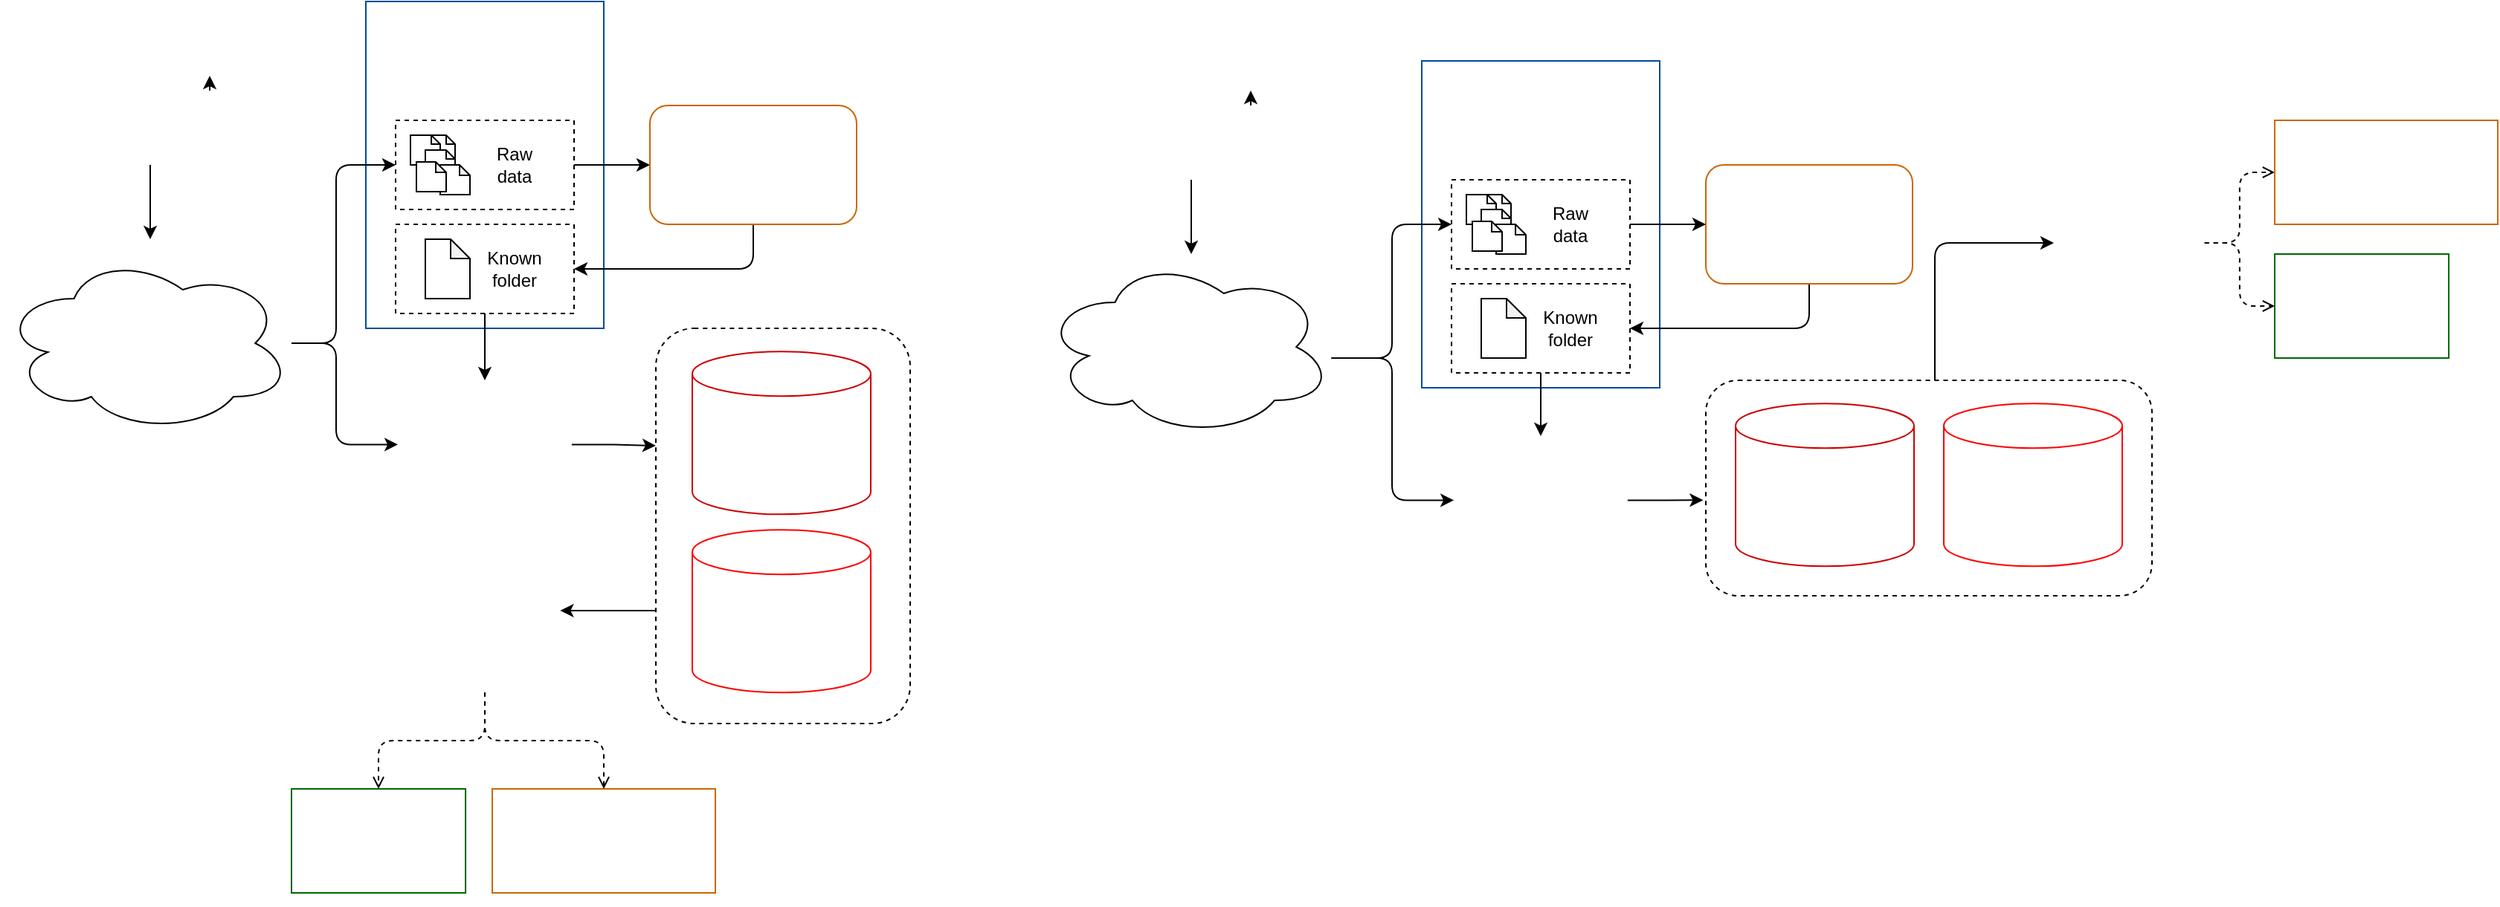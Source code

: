 <mxfile version="14.8.3" type="device"><diagram id="zPR2IvL-9yl-A87RdRUC" name="Page-1"><mxGraphModel dx="2272" dy="801" grid="1" gridSize="10" guides="1" tooltips="1" connect="1" arrows="1" fold="1" page="1" pageScale="1" pageWidth="850" pageHeight="1100" math="0" shadow="0"><root><mxCell id="0"/><mxCell id="1" parent="0"/><mxCell id="_0jevbEaSRHHbcdYnSKS-31" value="" style="group" parent="1" vertex="1" connectable="0"><mxGeometry x="-90" y="292.5" width="195" height="120" as="geometry"/></mxCell><mxCell id="J2bBp4Mh6nhgFKbhzKyv-11" value="" style="ellipse;shape=cloud;whiteSpace=wrap;html=1;" parent="_0jevbEaSRHHbcdYnSKS-31" vertex="1"><mxGeometry width="195" height="120" as="geometry"/></mxCell><mxCell id="mef56v7t40sgDCGgtsbi-10" value="" style="shape=image;verticalLabelPosition=bottom;labelBackgroundColor=#ffffff;verticalAlign=top;aspect=fixed;imageAspect=0;image=https://hogetech.info/wp-content/uploads/2020/11/apache-kafka.jpg;" parent="_0jevbEaSRHHbcdYnSKS-31" vertex="1"><mxGeometry x="60" y="30" width="96.59" height="60" as="geometry"/></mxCell><mxCell id="VsxWWEJX16s713IwTesr-1" value="" style="group" vertex="1" connectable="0" parent="1"><mxGeometry x="-790" y="120" width="611" height="600" as="geometry"/></mxCell><mxCell id="RFc5FDlOko7umqWgh6r2-49" value="" style="group" parent="VsxWWEJX16s713IwTesr-1" vertex="1" connectable="0"><mxGeometry x="245" width="160" height="220" as="geometry"/></mxCell><mxCell id="RFc5FDlOko7umqWgh6r2-50" value="" style="rounded=0;whiteSpace=wrap;html=1;spacingLeft=130;strokeColor=#004C99;" parent="RFc5FDlOko7umqWgh6r2-49" vertex="1"><mxGeometry width="160" height="220" as="geometry"/></mxCell><mxCell id="RFc5FDlOko7umqWgh6r2-51" value="" style="group" parent="RFc5FDlOko7umqWgh6r2-49" vertex="1" connectable="0"><mxGeometry x="20" y="150" width="120" height="60" as="geometry"/></mxCell><mxCell id="RFc5FDlOko7umqWgh6r2-52" value="" style="shape=note;whiteSpace=wrap;html=1;backgroundOutline=1;darkOpacity=0.05;size=13;" parent="RFc5FDlOko7umqWgh6r2-51" vertex="1"><mxGeometry x="20" y="10" width="30" height="40" as="geometry"/></mxCell><mxCell id="RFc5FDlOko7umqWgh6r2-53" value="Known&lt;br&gt;folder" style="text;html=1;strokeColor=none;fillColor=none;align=center;verticalAlign=middle;whiteSpace=wrap;rounded=0;" parent="RFc5FDlOko7umqWgh6r2-51" vertex="1"><mxGeometry x="60" y="20" width="40" height="20" as="geometry"/></mxCell><mxCell id="RFc5FDlOko7umqWgh6r2-54" value="" style="rounded=0;whiteSpace=wrap;html=1;dashed=1;strokeColor=#000000;fillColor=none;" parent="RFc5FDlOko7umqWgh6r2-51" vertex="1"><mxGeometry width="120" height="60" as="geometry"/></mxCell><mxCell id="RFc5FDlOko7umqWgh6r2-55" value="" style="group" parent="RFc5FDlOko7umqWgh6r2-49" vertex="1" connectable="0"><mxGeometry x="20" y="80" width="120" height="60" as="geometry"/></mxCell><mxCell id="RFc5FDlOko7umqWgh6r2-56" value="" style="shape=note;whiteSpace=wrap;html=1;backgroundOutline=1;darkOpacity=0.05;size=6;" parent="RFc5FDlOko7umqWgh6r2-55" vertex="1"><mxGeometry x="20" y="10" width="20" height="20" as="geometry"/></mxCell><mxCell id="RFc5FDlOko7umqWgh6r2-57" value="" style="rounded=0;whiteSpace=wrap;html=1;dashed=1;strokeColor=#000000;fillColor=none;" parent="RFc5FDlOko7umqWgh6r2-55" vertex="1"><mxGeometry width="120" height="60" as="geometry"/></mxCell><mxCell id="RFc5FDlOko7umqWgh6r2-58" value="" style="shape=note;whiteSpace=wrap;html=1;backgroundOutline=1;darkOpacity=0.05;size=6;" parent="RFc5FDlOko7umqWgh6r2-55" vertex="1"><mxGeometry x="10" y="10" width="20" height="20" as="geometry"/></mxCell><mxCell id="RFc5FDlOko7umqWgh6r2-59" value="Raw data" style="text;html=1;strokeColor=none;fillColor=none;align=center;verticalAlign=middle;whiteSpace=wrap;rounded=0;" parent="RFc5FDlOko7umqWgh6r2-55" vertex="1"><mxGeometry x="60" y="20" width="40" height="20" as="geometry"/></mxCell><mxCell id="RFc5FDlOko7umqWgh6r2-60" value="" style="shape=note;whiteSpace=wrap;html=1;backgroundOutline=1;darkOpacity=0.05;size=6;" parent="RFc5FDlOko7umqWgh6r2-55" vertex="1"><mxGeometry x="20" y="20" width="20" height="20" as="geometry"/></mxCell><mxCell id="RFc5FDlOko7umqWgh6r2-61" value="" style="shape=note;whiteSpace=wrap;html=1;backgroundOutline=1;darkOpacity=0.05;size=7;" parent="RFc5FDlOko7umqWgh6r2-55" vertex="1"><mxGeometry x="30" y="30" width="20" height="20" as="geometry"/></mxCell><mxCell id="RFc5FDlOko7umqWgh6r2-62" value="" style="shape=note;whiteSpace=wrap;html=1;backgroundOutline=1;darkOpacity=0.05;size=7;" parent="RFc5FDlOko7umqWgh6r2-55" vertex="1"><mxGeometry x="14" y="28" width="20" height="20" as="geometry"/></mxCell><mxCell id="RFc5FDlOko7umqWgh6r2-63" value="" style="shape=image;verticalLabelPosition=bottom;labelBackgroundColor=#ffffff;verticalAlign=top;aspect=fixed;imageAspect=0;image=https://intellipaat.com/mediaFiles/2015/07/hadoop-hdfs.png;" parent="RFc5FDlOko7umqWgh6r2-49" vertex="1"><mxGeometry x="16.42" y="10" width="127.16" height="60" as="geometry"/></mxCell><mxCell id="RFc5FDlOko7umqWgh6r2-66" style="edgeStyle=orthogonalEdgeStyle;rounded=1;orthogonalLoop=1;jettySize=auto;html=1;entryX=0.5;entryY=0;entryDx=0;entryDy=0;startArrow=none;startFill=0;endArrow=classic;endFill=1;" parent="VsxWWEJX16s713IwTesr-1" source="RFc5FDlOko7umqWgh6r2-54" target="RFc5FDlOko7umqWgh6r2-77" edge="1"><mxGeometry x="75" y="50" as="geometry"><Array as="points"/><mxPoint x="315" y="282.5" as="targetPoint"/></mxGeometry></mxCell><mxCell id="RFc5FDlOko7umqWgh6r2-67" style="edgeStyle=orthogonalEdgeStyle;orthogonalLoop=1;jettySize=auto;html=1;rounded=1;" parent="VsxWWEJX16s713IwTesr-1" source="RFc5FDlOko7umqWgh6r2-64" target="RFc5FDlOko7umqWgh6r2-57" edge="1"><mxGeometry x="75" y="50" as="geometry"><Array as="points"><mxPoint x="225" y="230"/><mxPoint x="225" y="110"/></Array></mxGeometry></mxCell><mxCell id="RFc5FDlOko7umqWgh6r2-68" value="" style="shape=image;verticalLabelPosition=bottom;labelBackgroundColor=#ffffff;verticalAlign=top;aspect=fixed;imageAspect=0;image=https://icon-library.com/images/icon-for-dashboard/icon-for-dashboard-1.jpg;" parent="VsxWWEJX16s713IwTesr-1" vertex="1"><mxGeometry x="274.31" y="380" width="101.38" height="85" as="geometry"/></mxCell><mxCell id="RFc5FDlOko7umqWgh6r2-70" value="" style="shape=image;verticalLabelPosition=bottom;labelBackgroundColor=#ffffff;verticalAlign=top;imageAspect=0;image=http://www.neteye-blog.com/wp-content/uploads/2017/12/Grafana.png;imageBorder=#CC6600;" parent="VsxWWEJX16s713IwTesr-1" vertex="1"><mxGeometry x="330" y="530" width="150" height="70" as="geometry"/></mxCell><mxCell id="RFc5FDlOko7umqWgh6r2-71" value="" style="shape=image;verticalLabelPosition=bottom;labelBackgroundColor=#ffffff;verticalAlign=top;aspect=fixed;imageAspect=0;image=https://cloudo3.com/resource/images/1_q9myzo5Au8OfsaSrCodNmw.png;imageBorder=#006600;" parent="VsxWWEJX16s713IwTesr-1" vertex="1"><mxGeometry x="195" y="530" width="117.04" height="70" as="geometry"/></mxCell><mxCell id="RFc5FDlOko7umqWgh6r2-72" style="rounded=1;orthogonalLoop=1;jettySize=auto;html=1;dashed=1;endArrow=open;endFill=0;entryX=0.5;entryY=0;entryDx=0;entryDy=0;exitX=0.5;exitY=1;exitDx=0;exitDy=0;edgeStyle=orthogonalEdgeStyle;" parent="VsxWWEJX16s713IwTesr-1" source="RFc5FDlOko7umqWgh6r2-68" target="RFc5FDlOko7umqWgh6r2-71" edge="1"><mxGeometry as="geometry"/></mxCell><mxCell id="RFc5FDlOko7umqWgh6r2-77" value="" style="shape=image;verticalLabelPosition=bottom;labelBackgroundColor=#ffffff;verticalAlign=top;aspect=fixed;imageAspect=0;image=https://lucianomolinarien.files.wordpress.com/2017/07/spark-streaming.png;" parent="VsxWWEJX16s713IwTesr-1" vertex="1"><mxGeometry x="266.57" y="255" width="116.86" height="86.43" as="geometry"/></mxCell><mxCell id="RFc5FDlOko7umqWgh6r2-79" style="edgeStyle=orthogonalEdgeStyle;rounded=1;orthogonalLoop=1;jettySize=auto;html=1;entryX=1;entryY=0.5;entryDx=0;entryDy=0;startArrow=none;startFill=0;endArrow=classic;endFill=1;exitX=0.5;exitY=1;exitDx=0;exitDy=0;" parent="VsxWWEJX16s713IwTesr-1" source="RFc5FDlOko7umqWgh6r2-81" target="RFc5FDlOko7umqWgh6r2-54" edge="1"><mxGeometry x="75" y="50" as="geometry"><Array as="points"><mxPoint x="506" y="180"/></Array><mxPoint x="491.6" y="140" as="sourcePoint"/></mxGeometry></mxCell><mxCell id="RFc5FDlOko7umqWgh6r2-80" value="" style="group" parent="VsxWWEJX16s713IwTesr-1" vertex="1" connectable="0"><mxGeometry x="436" y="70" width="139" height="80" as="geometry"/></mxCell><mxCell id="RFc5FDlOko7umqWgh6r2-81" value="" style="rounded=1;whiteSpace=wrap;html=1;strokeColor=#CC6600;" parent="RFc5FDlOko7umqWgh6r2-80" vertex="1"><mxGeometry width="139" height="80" as="geometry"/></mxCell><mxCell id="KFlIz_RNdg3xAvyYU0_D-4" value="" style="shape=image;verticalLabelPosition=bottom;labelBackgroundColor=#ffffff;verticalAlign=top;aspect=fixed;imageAspect=0;image=https://miro.medium.com/max/618/1*ON8-2LwG33UulzvHFblmEw.png;" parent="RFc5FDlOko7umqWgh6r2-80" vertex="1"><mxGeometry x="10.53" y="18" width="117.94" height="44" as="geometry"/></mxCell><mxCell id="RFc5FDlOko7umqWgh6r2-83" style="edgeStyle=orthogonalEdgeStyle;rounded=1;orthogonalLoop=1;jettySize=auto;html=1;startArrow=none;startFill=0;endArrow=classic;endFill=1;entryX=0;entryY=0.5;entryDx=0;entryDy=0;" parent="VsxWWEJX16s713IwTesr-1" source="RFc5FDlOko7umqWgh6r2-57" target="RFc5FDlOko7umqWgh6r2-81" edge="1"><mxGeometry x="75" y="50" as="geometry"><mxPoint x="430" y="110" as="targetPoint"/></mxGeometry></mxCell><mxCell id="RFc5FDlOko7umqWgh6r2-84" style="edgeStyle=orthogonalEdgeStyle;rounded=0;orthogonalLoop=1;jettySize=auto;html=1;exitX=0.5;exitY=1;exitDx=0;exitDy=0;" parent="VsxWWEJX16s713IwTesr-1" source="RFc5FDlOko7umqWgh6r2-70" target="RFc5FDlOko7umqWgh6r2-70" edge="1"><mxGeometry x="-427.83" y="610" as="geometry"/></mxCell><mxCell id="RFc5FDlOko7umqWgh6r2-85" style="rounded=1;orthogonalLoop=1;jettySize=auto;html=1;dashed=1;endArrow=open;endFill=0;entryX=0.5;entryY=0;entryDx=0;entryDy=0;edgeStyle=orthogonalEdgeStyle;exitX=0.5;exitY=1;exitDx=0;exitDy=0;" parent="VsxWWEJX16s713IwTesr-1" source="RFc5FDlOko7umqWgh6r2-68" target="RFc5FDlOko7umqWgh6r2-70" edge="1"><mxGeometry as="geometry"><mxPoint x="420" y="470" as="sourcePoint"/><mxPoint x="253.52" y="530" as="targetPoint"/></mxGeometry></mxCell><mxCell id="RFc5FDlOko7umqWgh6r2-99" value="" style="group" parent="VsxWWEJX16s713IwTesr-1" vertex="1" connectable="0"><mxGeometry x="40" y="20" width="120" height="90" as="geometry"/></mxCell><mxCell id="RFc5FDlOko7umqWgh6r2-89" value="" style="shape=image;verticalLabelPosition=bottom;labelBackgroundColor=#ffffff;verticalAlign=top;aspect=fixed;imageAspect=0;image=https://image.flaticon.com/icons/png/512/1758/1758399.png;imageBackground=#ffffff;" parent="RFc5FDlOko7umqWgh6r2-99" vertex="1"><mxGeometry width="40" height="40" as="geometry"/></mxCell><mxCell id="RFc5FDlOko7umqWgh6r2-93" value="" style="shape=image;verticalLabelPosition=bottom;labelBackgroundColor=#ffffff;verticalAlign=top;aspect=fixed;imageAspect=0;image=https://image.flaticon.com/icons/png/512/1758/1758399.png;imageBackground=#ffffff;" parent="RFc5FDlOko7umqWgh6r2-99" vertex="1"><mxGeometry x="40" width="40" height="40" as="geometry"/></mxCell><mxCell id="RFc5FDlOko7umqWgh6r2-95" value="" style="shape=image;verticalLabelPosition=bottom;labelBackgroundColor=#ffffff;verticalAlign=top;aspect=fixed;imageAspect=0;image=https://image.flaticon.com/icons/png/512/1758/1758399.png;imageBackground=#ffffff;" parent="RFc5FDlOko7umqWgh6r2-99" vertex="1"><mxGeometry x="80" width="40" height="40" as="geometry"/></mxCell><mxCell id="RFc5FDlOko7umqWgh6r2-96" value="" style="shape=image;verticalLabelPosition=bottom;labelBackgroundColor=#ffffff;verticalAlign=top;aspect=fixed;imageAspect=0;image=https://image.flaticon.com/icons/png/512/1758/1758399.png;imageBackground=#ffffff;" parent="RFc5FDlOko7umqWgh6r2-99" vertex="1"><mxGeometry y="50" width="40" height="40" as="geometry"/></mxCell><mxCell id="RFc5FDlOko7umqWgh6r2-97" value="" style="shape=image;verticalLabelPosition=bottom;labelBackgroundColor=#ffffff;verticalAlign=top;aspect=fixed;imageAspect=0;image=https://image.flaticon.com/icons/png/512/1758/1758399.png;imageBackground=#ffffff;" parent="RFc5FDlOko7umqWgh6r2-99" vertex="1"><mxGeometry x="40" y="50" width="40" height="40" as="geometry"/></mxCell><mxCell id="RFc5FDlOko7umqWgh6r2-98" value="" style="shape=image;verticalLabelPosition=bottom;labelBackgroundColor=#ffffff;verticalAlign=top;aspect=fixed;imageAspect=0;image=https://image.flaticon.com/icons/png/512/1758/1758399.png;imageBackground=#ffffff;" parent="RFc5FDlOko7umqWgh6r2-99" vertex="1"><mxGeometry x="80" y="50" width="40" height="40" as="geometry"/></mxCell><mxCell id="RFc5FDlOko7umqWgh6r2-101" style="edgeStyle=orthogonalEdgeStyle;rounded=0;orthogonalLoop=1;jettySize=auto;html=1;exitX=0.5;exitY=1;exitDx=0;exitDy=0;entryX=0.5;entryY=0.75;entryDx=0;entryDy=0;entryPerimeter=0;dashed=1;fontSize=15;" parent="RFc5FDlOko7umqWgh6r2-99" source="RFc5FDlOko7umqWgh6r2-95" target="RFc5FDlOko7umqWgh6r2-95" edge="1"><mxGeometry relative="1" as="geometry"/></mxCell><mxCell id="RFc5FDlOko7umqWgh6r2-100" value="" style="group" parent="VsxWWEJX16s713IwTesr-1" vertex="1" connectable="0"><mxGeometry y="170" width="195" height="120" as="geometry"/></mxCell><mxCell id="RFc5FDlOko7umqWgh6r2-64" value="" style="ellipse;shape=cloud;whiteSpace=wrap;html=1;" parent="RFc5FDlOko7umqWgh6r2-100" vertex="1"><mxGeometry width="195" height="120" as="geometry"/></mxCell><mxCell id="RFc5FDlOko7umqWgh6r2-76" value="" style="shape=image;verticalLabelPosition=bottom;labelBackgroundColor=#ffffff;verticalAlign=top;aspect=fixed;imageAspect=0;image=https://hogetech.info/wp-content/uploads/2020/11/apache-kafka.jpg;" parent="RFc5FDlOko7umqWgh6r2-100" vertex="1"><mxGeometry x="60" y="30" width="96.59" height="60" as="geometry"/></mxCell><mxCell id="RFc5FDlOko7umqWgh6r2-65" style="edgeStyle=orthogonalEdgeStyle;orthogonalLoop=1;jettySize=auto;html=1;entryX=0;entryY=0.5;entryDx=0;entryDy=0;rounded=1;" parent="VsxWWEJX16s713IwTesr-1" source="RFc5FDlOko7umqWgh6r2-64" target="RFc5FDlOko7umqWgh6r2-77" edge="1"><mxGeometry x="75" y="50" as="geometry"><Array as="points"><mxPoint x="225" y="230"/><mxPoint x="225" y="298"/></Array><mxPoint x="255" y="312.5" as="targetPoint"/></mxGeometry></mxCell><mxCell id="RFc5FDlOko7umqWgh6r2-102" style="edgeStyle=orthogonalEdgeStyle;rounded=0;orthogonalLoop=1;jettySize=auto;html=1;fontSize=15;" parent="VsxWWEJX16s713IwTesr-1" source="RFc5FDlOko7umqWgh6r2-97" edge="1"><mxGeometry as="geometry"><mxPoint x="100" y="160" as="targetPoint"/></mxGeometry></mxCell><mxCell id="xttmNOCy34q7sBErFi3y-8" value="" style="group" parent="VsxWWEJX16s713IwTesr-1" vertex="1" connectable="0"><mxGeometry x="440" y="220" width="171" height="266" as="geometry"/></mxCell><mxCell id="xttmNOCy34q7sBErFi3y-7" value="" style="rounded=1;whiteSpace=wrap;html=1;dashed=1;" parent="xttmNOCy34q7sBErFi3y-8" vertex="1"><mxGeometry width="171" height="266" as="geometry"/></mxCell><mxCell id="xttmNOCy34q7sBErFi3y-5" value="" style="group" parent="xttmNOCy34q7sBErFi3y-8" vertex="1" connectable="0"><mxGeometry x="24.5" y="135.608" width="120" height="109.529" as="geometry"/></mxCell><mxCell id="xttmNOCy34q7sBErFi3y-2" value="" style="shape=cylinder3;whiteSpace=wrap;html=1;boundedLbl=1;backgroundOutline=1;size=15;strokeColor=#FF0000;" parent="xttmNOCy34q7sBErFi3y-5" vertex="1"><mxGeometry width="120" height="109.529" as="geometry"/></mxCell><mxCell id="xttmNOCy34q7sBErFi3y-4" value="" style="shape=image;verticalLabelPosition=bottom;labelBackgroundColor=#ffffff;verticalAlign=top;aspect=fixed;imageAspect=0;image=https://miro.medium.com/max/308/1*oaR2BaMEvQB4awCWjVaZJA.png;" parent="xttmNOCy34q7sBErFi3y-5" vertex="1"><mxGeometry x="24.46" y="36.51" width="71.08" height="60" as="geometry"/></mxCell><mxCell id="xttmNOCy34q7sBErFi3y-6" value="" style="group" parent="xttmNOCy34q7sBErFi3y-8" vertex="1" connectable="0"><mxGeometry x="24.5" y="15.647" width="120" height="109.529" as="geometry"/></mxCell><mxCell id="RFc5FDlOko7umqWgh6r2-74" value="" style="shape=cylinder3;whiteSpace=wrap;html=1;boundedLbl=1;backgroundOutline=1;size=15;strokeColor=#CC0000;" parent="xttmNOCy34q7sBErFi3y-6" vertex="1"><mxGeometry width="120" height="109.529" as="geometry"/></mxCell><mxCell id="_0jevbEaSRHHbcdYnSKS-5" value="" style="shape=image;verticalLabelPosition=bottom;labelBackgroundColor=#ffffff;verticalAlign=top;aspect=fixed;imageAspect=0;image=https://cdn.holistics.io/landing/databases/timescale.png;" parent="xttmNOCy34q7sBErFi3y-6" vertex="1"><mxGeometry x="8.9" y="34.131" width="102.21" height="60" as="geometry"/></mxCell><mxCell id="xttmNOCy34q7sBErFi3y-11" style="edgeStyle=orthogonalEdgeStyle;rounded=0;orthogonalLoop=1;jettySize=auto;html=1;entryX=0;entryY=0.297;entryDx=0;entryDy=0;entryPerimeter=0;" parent="VsxWWEJX16s713IwTesr-1" source="RFc5FDlOko7umqWgh6r2-77" target="xttmNOCy34q7sBErFi3y-7" edge="1"><mxGeometry relative="1" as="geometry"/></mxCell><mxCell id="xttmNOCy34q7sBErFi3y-10" style="edgeStyle=orthogonalEdgeStyle;rounded=0;orthogonalLoop=1;jettySize=auto;html=1;" parent="VsxWWEJX16s713IwTesr-1" source="xttmNOCy34q7sBErFi3y-7" target="RFc5FDlOko7umqWgh6r2-68" edge="1"><mxGeometry relative="1" as="geometry"><Array as="points"><mxPoint x="410" y="410"/><mxPoint x="410" y="410"/></Array></mxGeometry></mxCell><mxCell id="VsxWWEJX16s713IwTesr-2" value="" style="group" vertex="1" connectable="0" parent="1"><mxGeometry x="-50" y="150" width="938.52" height="370" as="geometry"/></mxCell><mxCell id="mef56v7t40sgDCGgtsbi-16" value="" style="group" parent="VsxWWEJX16s713IwTesr-2" vertex="1" connectable="0"><mxGeometry x="215" y="10" width="160" height="220" as="geometry"/></mxCell><mxCell id="J2bBp4Mh6nhgFKbhzKyv-13" value="" style="rounded=0;whiteSpace=wrap;html=1;spacingLeft=130;strokeColor=#004C99;" parent="mef56v7t40sgDCGgtsbi-16" vertex="1"><mxGeometry width="160" height="220" as="geometry"/></mxCell><mxCell id="J2bBp4Mh6nhgFKbhzKyv-30" value="" style="group" parent="mef56v7t40sgDCGgtsbi-16" vertex="1" connectable="0"><mxGeometry x="20" y="150" width="120" height="60" as="geometry"/></mxCell><mxCell id="J2bBp4Mh6nhgFKbhzKyv-24" value="" style="shape=note;whiteSpace=wrap;html=1;backgroundOutline=1;darkOpacity=0.05;size=13;" parent="J2bBp4Mh6nhgFKbhzKyv-30" vertex="1"><mxGeometry x="20" y="10" width="30" height="40" as="geometry"/></mxCell><mxCell id="J2bBp4Mh6nhgFKbhzKyv-25" value="Known&lt;br&gt;folder" style="text;html=1;strokeColor=none;fillColor=none;align=center;verticalAlign=middle;whiteSpace=wrap;rounded=0;" parent="J2bBp4Mh6nhgFKbhzKyv-30" vertex="1"><mxGeometry x="60" y="20" width="40" height="20" as="geometry"/></mxCell><mxCell id="J2bBp4Mh6nhgFKbhzKyv-29" value="" style="rounded=0;whiteSpace=wrap;html=1;dashed=1;strokeColor=#000000;fillColor=none;" parent="J2bBp4Mh6nhgFKbhzKyv-30" vertex="1"><mxGeometry width="120" height="60" as="geometry"/></mxCell><mxCell id="J2bBp4Mh6nhgFKbhzKyv-108" value="" style="group" parent="mef56v7t40sgDCGgtsbi-16" vertex="1" connectable="0"><mxGeometry x="20" y="80" width="120" height="60" as="geometry"/></mxCell><mxCell id="J2bBp4Mh6nhgFKbhzKyv-107" value="" style="shape=note;whiteSpace=wrap;html=1;backgroundOutline=1;darkOpacity=0.05;size=6;" parent="J2bBp4Mh6nhgFKbhzKyv-108" vertex="1"><mxGeometry x="20" y="10" width="20" height="20" as="geometry"/></mxCell><mxCell id="J2bBp4Mh6nhgFKbhzKyv-103" value="" style="rounded=0;whiteSpace=wrap;html=1;dashed=1;strokeColor=#000000;fillColor=none;" parent="J2bBp4Mh6nhgFKbhzKyv-108" vertex="1"><mxGeometry width="120" height="60" as="geometry"/></mxCell><mxCell id="J2bBp4Mh6nhgFKbhzKyv-101" value="" style="shape=note;whiteSpace=wrap;html=1;backgroundOutline=1;darkOpacity=0.05;size=6;" parent="J2bBp4Mh6nhgFKbhzKyv-108" vertex="1"><mxGeometry x="10" y="10" width="20" height="20" as="geometry"/></mxCell><mxCell id="J2bBp4Mh6nhgFKbhzKyv-102" value="Raw data" style="text;html=1;strokeColor=none;fillColor=none;align=center;verticalAlign=middle;whiteSpace=wrap;rounded=0;" parent="J2bBp4Mh6nhgFKbhzKyv-108" vertex="1"><mxGeometry x="60" y="20" width="40" height="20" as="geometry"/></mxCell><mxCell id="J2bBp4Mh6nhgFKbhzKyv-104" value="" style="shape=note;whiteSpace=wrap;html=1;backgroundOutline=1;darkOpacity=0.05;size=6;" parent="J2bBp4Mh6nhgFKbhzKyv-108" vertex="1"><mxGeometry x="20" y="20" width="20" height="20" as="geometry"/></mxCell><mxCell id="J2bBp4Mh6nhgFKbhzKyv-105" value="" style="shape=note;whiteSpace=wrap;html=1;backgroundOutline=1;darkOpacity=0.05;size=7;" parent="J2bBp4Mh6nhgFKbhzKyv-108" vertex="1"><mxGeometry x="30" y="30" width="20" height="20" as="geometry"/></mxCell><mxCell id="J2bBp4Mh6nhgFKbhzKyv-106" value="" style="shape=note;whiteSpace=wrap;html=1;backgroundOutline=1;darkOpacity=0.05;size=7;" parent="J2bBp4Mh6nhgFKbhzKyv-108" vertex="1"><mxGeometry x="14" y="28" width="20" height="20" as="geometry"/></mxCell><mxCell id="mef56v7t40sgDCGgtsbi-15" value="" style="shape=image;verticalLabelPosition=bottom;labelBackgroundColor=#ffffff;verticalAlign=top;aspect=fixed;imageAspect=0;image=https://intellipaat.com/mediaFiles/2015/07/hadoop-hdfs.png;" parent="mef56v7t40sgDCGgtsbi-16" vertex="1"><mxGeometry x="16.42" y="10" width="127.16" height="60" as="geometry"/></mxCell><mxCell id="J2bBp4Mh6nhgFKbhzKyv-20" style="edgeStyle=orthogonalEdgeStyle;rounded=1;orthogonalLoop=1;jettySize=auto;html=1;entryX=0.5;entryY=0;entryDx=0;entryDy=0;startArrow=none;startFill=0;endArrow=classic;endFill=1;" parent="VsxWWEJX16s713IwTesr-2" source="J2bBp4Mh6nhgFKbhzKyv-29" target="mef56v7t40sgDCGgtsbi-11" edge="1"><mxGeometry x="45" y="60" as="geometry"><Array as="points"/><mxPoint x="285" y="292.5" as="targetPoint"/></mxGeometry></mxCell><mxCell id="J2bBp4Mh6nhgFKbhzKyv-14" style="edgeStyle=orthogonalEdgeStyle;orthogonalLoop=1;jettySize=auto;html=1;rounded=1;" parent="VsxWWEJX16s713IwTesr-2" source="J2bBp4Mh6nhgFKbhzKyv-11" target="J2bBp4Mh6nhgFKbhzKyv-103" edge="1"><mxGeometry x="45" y="60" as="geometry"><Array as="points"><mxPoint x="195" y="210"/><mxPoint x="195" y="120"/></Array></mxGeometry></mxCell><mxCell id="J2bBp4Mh6nhgFKbhzKyv-124" value="" style="shape=image;verticalLabelPosition=bottom;labelBackgroundColor=#ffffff;verticalAlign=top;aspect=fixed;imageAspect=0;image=https://icon-library.com/images/icon-for-dashboard/icon-for-dashboard-1.jpg;" parent="VsxWWEJX16s713IwTesr-2" vertex="1"><mxGeometry x="640" y="90" width="101.38" height="85" as="geometry"/></mxCell><mxCell id="mef56v7t40sgDCGgtsbi-3" style="rounded=1;orthogonalLoop=1;jettySize=auto;html=1;dashed=1;endArrow=open;endFill=0;entryX=0;entryY=0.5;entryDx=0;entryDy=0;exitX=1;exitY=0.5;exitDx=0;exitDy=0;edgeStyle=orthogonalEdgeStyle;" parent="VsxWWEJX16s713IwTesr-2" source="J2bBp4Mh6nhgFKbhzKyv-124" target="_0jevbEaSRHHbcdYnSKS-10" edge="1"><mxGeometry x="40" y="-60" as="geometry"><mxPoint x="788.52" y="75" as="targetPoint"/></mxGeometry></mxCell><mxCell id="mef56v7t40sgDCGgtsbi-4" value="" style="shape=image;verticalLabelPosition=bottom;labelBackgroundColor=#ffffff;verticalAlign=top;aspect=fixed;imageAspect=0;image=https://cloudo3.com/resource/images/1_q9myzo5Au8OfsaSrCodNmw.png;imageBorder=#006600;" parent="VsxWWEJX16s713IwTesr-2" vertex="1"><mxGeometry x="788.52" y="140" width="117.04" height="70" as="geometry"/></mxCell><mxCell id="mef56v7t40sgDCGgtsbi-5" style="rounded=1;orthogonalLoop=1;jettySize=auto;html=1;dashed=1;endArrow=open;endFill=0;entryX=0;entryY=0.5;entryDx=0;entryDy=0;exitX=1;exitY=0.5;exitDx=0;exitDy=0;edgeStyle=orthogonalEdgeStyle;" parent="VsxWWEJX16s713IwTesr-2" source="J2bBp4Mh6nhgFKbhzKyv-124" target="mef56v7t40sgDCGgtsbi-4" edge="1"><mxGeometry x="40" y="-60" as="geometry"/></mxCell><mxCell id="mef56v7t40sgDCGgtsbi-11" value="" style="shape=image;verticalLabelPosition=bottom;labelBackgroundColor=#ffffff;verticalAlign=top;aspect=fixed;imageAspect=0;image=https://lucianomolinarien.files.wordpress.com/2017/07/spark-streaming.png;" parent="VsxWWEJX16s713IwTesr-2" vertex="1"><mxGeometry x="236.57" y="262.5" width="116.86" height="86.43" as="geometry"/></mxCell><mxCell id="J2bBp4Mh6nhgFKbhzKyv-112" style="edgeStyle=orthogonalEdgeStyle;rounded=1;orthogonalLoop=1;jettySize=auto;html=1;entryX=1;entryY=0.5;entryDx=0;entryDy=0;startArrow=none;startFill=0;endArrow=classic;endFill=1;exitX=0.5;exitY=1;exitDx=0;exitDy=0;" parent="VsxWWEJX16s713IwTesr-2" source="mef56v7t40sgDCGgtsbi-13" target="J2bBp4Mh6nhgFKbhzKyv-29" edge="1"><mxGeometry x="45" y="60" as="geometry"><Array as="points"><mxPoint x="476" y="190"/></Array><mxPoint x="461.6" y="150" as="sourcePoint"/></mxGeometry></mxCell><mxCell id="mef56v7t40sgDCGgtsbi-14" value="" style="group" parent="VsxWWEJX16s713IwTesr-2" vertex="1" connectable="0"><mxGeometry x="406" y="80" width="139" height="80" as="geometry"/></mxCell><mxCell id="mef56v7t40sgDCGgtsbi-13" value="" style="rounded=1;whiteSpace=wrap;html=1;strokeColor=#CC6600;" parent="mef56v7t40sgDCGgtsbi-14" vertex="1"><mxGeometry width="139" height="80" as="geometry"/></mxCell><mxCell id="KFlIz_RNdg3xAvyYU0_D-6" value="" style="shape=image;verticalLabelPosition=bottom;labelBackgroundColor=#ffffff;verticalAlign=top;aspect=fixed;imageAspect=0;image=https://miro.medium.com/max/618/1*ON8-2LwG33UulzvHFblmEw.png;" parent="mef56v7t40sgDCGgtsbi-14" vertex="1"><mxGeometry x="10.0" y="18" width="117.94" height="44" as="geometry"/></mxCell><mxCell id="J2bBp4Mh6nhgFKbhzKyv-111" style="edgeStyle=orthogonalEdgeStyle;rounded=1;orthogonalLoop=1;jettySize=auto;html=1;startArrow=none;startFill=0;endArrow=classic;endFill=1;entryX=0;entryY=0.5;entryDx=0;entryDy=0;" parent="VsxWWEJX16s713IwTesr-2" source="J2bBp4Mh6nhgFKbhzKyv-103" target="mef56v7t40sgDCGgtsbi-13" edge="1"><mxGeometry x="45" y="60" as="geometry"><mxPoint x="400" y="120" as="targetPoint"/></mxGeometry></mxCell><mxCell id="RFc5FDlOko7umqWgh6r2-1" style="edgeStyle=orthogonalEdgeStyle;rounded=0;orthogonalLoop=1;jettySize=auto;html=1;exitX=0.5;exitY=1;exitDx=0;exitDy=0;" parent="VsxWWEJX16s713IwTesr-2" edge="1"><mxGeometry x="40" y="-60" as="geometry"><mxPoint x="858.52" y="110" as="sourcePoint"/><mxPoint x="858.52" y="110" as="targetPoint"/></mxGeometry></mxCell><mxCell id="_0jevbEaSRHHbcdYnSKS-10" value="" style="shape=image;verticalLabelPosition=bottom;labelBackgroundColor=#ffffff;verticalAlign=top;imageAspect=0;image=http://www.neteye-blog.com/wp-content/uploads/2017/12/Grafana.png;imageBorder=#CC6600;" parent="VsxWWEJX16s713IwTesr-2" vertex="1"><mxGeometry x="788.52" y="50" width="150" height="70" as="geometry"/></mxCell><mxCell id="_0jevbEaSRHHbcdYnSKS-22" value="" style="group" parent="VsxWWEJX16s713IwTesr-2" vertex="1" connectable="0"><mxGeometry width="120" height="90" as="geometry"/></mxCell><mxCell id="_0jevbEaSRHHbcdYnSKS-23" value="" style="shape=image;verticalLabelPosition=bottom;labelBackgroundColor=#ffffff;verticalAlign=top;aspect=fixed;imageAspect=0;image=https://image.flaticon.com/icons/png/512/1758/1758399.png;imageBackground=#ffffff;" parent="_0jevbEaSRHHbcdYnSKS-22" vertex="1"><mxGeometry width="40" height="40" as="geometry"/></mxCell><mxCell id="_0jevbEaSRHHbcdYnSKS-24" value="" style="shape=image;verticalLabelPosition=bottom;labelBackgroundColor=#ffffff;verticalAlign=top;aspect=fixed;imageAspect=0;image=https://image.flaticon.com/icons/png/512/1758/1758399.png;imageBackground=#ffffff;" parent="_0jevbEaSRHHbcdYnSKS-22" vertex="1"><mxGeometry x="40" width="40" height="40" as="geometry"/></mxCell><mxCell id="_0jevbEaSRHHbcdYnSKS-25" value="" style="shape=image;verticalLabelPosition=bottom;labelBackgroundColor=#ffffff;verticalAlign=top;aspect=fixed;imageAspect=0;image=https://image.flaticon.com/icons/png/512/1758/1758399.png;imageBackground=#ffffff;" parent="_0jevbEaSRHHbcdYnSKS-22" vertex="1"><mxGeometry x="80" width="40" height="40" as="geometry"/></mxCell><mxCell id="_0jevbEaSRHHbcdYnSKS-26" value="" style="shape=image;verticalLabelPosition=bottom;labelBackgroundColor=#ffffff;verticalAlign=top;aspect=fixed;imageAspect=0;image=https://image.flaticon.com/icons/png/512/1758/1758399.png;imageBackground=#ffffff;" parent="_0jevbEaSRHHbcdYnSKS-22" vertex="1"><mxGeometry y="50" width="40" height="40" as="geometry"/></mxCell><mxCell id="_0jevbEaSRHHbcdYnSKS-27" value="" style="shape=image;verticalLabelPosition=bottom;labelBackgroundColor=#ffffff;verticalAlign=top;aspect=fixed;imageAspect=0;image=https://image.flaticon.com/icons/png/512/1758/1758399.png;imageBackground=#ffffff;" parent="_0jevbEaSRHHbcdYnSKS-22" vertex="1"><mxGeometry x="40" y="50" width="40" height="40" as="geometry"/></mxCell><mxCell id="_0jevbEaSRHHbcdYnSKS-28" value="" style="shape=image;verticalLabelPosition=bottom;labelBackgroundColor=#ffffff;verticalAlign=top;aspect=fixed;imageAspect=0;image=https://image.flaticon.com/icons/png/512/1758/1758399.png;imageBackground=#ffffff;" parent="_0jevbEaSRHHbcdYnSKS-22" vertex="1"><mxGeometry x="80" y="50" width="40" height="40" as="geometry"/></mxCell><mxCell id="_0jevbEaSRHHbcdYnSKS-29" style="edgeStyle=orthogonalEdgeStyle;rounded=0;orthogonalLoop=1;jettySize=auto;html=1;exitX=0.5;exitY=1;exitDx=0;exitDy=0;entryX=0.5;entryY=0.75;entryDx=0;entryDy=0;entryPerimeter=0;dashed=1;fontSize=15;" parent="_0jevbEaSRHHbcdYnSKS-22" source="_0jevbEaSRHHbcdYnSKS-25" target="_0jevbEaSRHHbcdYnSKS-25" edge="1"><mxGeometry relative="1" as="geometry"/></mxCell><mxCell id="_0jevbEaSRHHbcdYnSKS-30" style="edgeStyle=orthogonalEdgeStyle;rounded=0;orthogonalLoop=1;jettySize=auto;html=1;fontSize=15;" parent="VsxWWEJX16s713IwTesr-2" source="_0jevbEaSRHHbcdYnSKS-27" edge="1"><mxGeometry x="-40" y="-20" as="geometry"><mxPoint x="60" y="140" as="targetPoint"/></mxGeometry></mxCell><mxCell id="J2bBp4Mh6nhgFKbhzKyv-19" style="edgeStyle=orthogonalEdgeStyle;orthogonalLoop=1;jettySize=auto;html=1;entryX=0;entryY=0.5;entryDx=0;entryDy=0;rounded=1;" parent="VsxWWEJX16s713IwTesr-2" source="J2bBp4Mh6nhgFKbhzKyv-11" target="mef56v7t40sgDCGgtsbi-11" edge="1"><mxGeometry x="45" y="60" as="geometry"><Array as="points"><mxPoint x="195" y="210"/><mxPoint x="195" y="306"/></Array><mxPoint x="225" y="322.5" as="targetPoint"/></mxGeometry></mxCell><mxCell id="xttmNOCy34q7sBErFi3y-21" style="edgeStyle=orthogonalEdgeStyle;orthogonalLoop=1;jettySize=auto;html=1;entryX=0;entryY=0.5;entryDx=0;entryDy=0;rounded=1;" parent="VsxWWEJX16s713IwTesr-2" source="xttmNOCy34q7sBErFi3y-13" target="J2bBp4Mh6nhgFKbhzKyv-124" edge="1"><mxGeometry relative="1" as="geometry"><Array as="points"><mxPoint x="560" y="133"/></Array></mxGeometry></mxCell><mxCell id="xttmNOCy34q7sBErFi3y-22" value="" style="group" parent="VsxWWEJX16s713IwTesr-2" vertex="1" connectable="0"><mxGeometry x="406" y="225" width="300" height="145" as="geometry"/></mxCell><mxCell id="xttmNOCy34q7sBErFi3y-13" value="" style="rounded=1;whiteSpace=wrap;html=1;dashed=1;" parent="xttmNOCy34q7sBErFi3y-22" vertex="1"><mxGeometry width="300" height="145" as="geometry"/></mxCell><mxCell id="xttmNOCy34q7sBErFi3y-14" value="" style="group" parent="xttmNOCy34q7sBErFi3y-22" vertex="1" connectable="0"><mxGeometry x="160" y="15.648" width="120" height="109.529" as="geometry"/></mxCell><mxCell id="xttmNOCy34q7sBErFi3y-15" value="" style="shape=cylinder3;whiteSpace=wrap;html=1;boundedLbl=1;backgroundOutline=1;size=15;strokeColor=#FF0000;" parent="xttmNOCy34q7sBErFi3y-14" vertex="1"><mxGeometry width="120" height="109.529" as="geometry"/></mxCell><mxCell id="xttmNOCy34q7sBErFi3y-16" value="" style="shape=image;verticalLabelPosition=bottom;labelBackgroundColor=#ffffff;verticalAlign=top;aspect=fixed;imageAspect=0;image=https://miro.medium.com/max/308/1*oaR2BaMEvQB4awCWjVaZJA.png;" parent="xttmNOCy34q7sBErFi3y-14" vertex="1"><mxGeometry x="24.46" y="36.51" width="71.08" height="60" as="geometry"/></mxCell><mxCell id="xttmNOCy34q7sBErFi3y-17" value="" style="group" parent="xttmNOCy34q7sBErFi3y-22" vertex="1" connectable="0"><mxGeometry x="20" y="15.647" width="120" height="109.529" as="geometry"/></mxCell><mxCell id="xttmNOCy34q7sBErFi3y-18" value="" style="shape=cylinder3;whiteSpace=wrap;html=1;boundedLbl=1;backgroundOutline=1;size=15;strokeColor=#CC0000;" parent="xttmNOCy34q7sBErFi3y-17" vertex="1"><mxGeometry width="120" height="109.529" as="geometry"/></mxCell><mxCell id="xttmNOCy34q7sBErFi3y-19" value="" style="shape=image;verticalLabelPosition=bottom;labelBackgroundColor=#ffffff;verticalAlign=top;aspect=fixed;imageAspect=0;image=https://cdn.holistics.io/landing/databases/timescale.png;" parent="xttmNOCy34q7sBErFi3y-17" vertex="1"><mxGeometry x="8.9" y="34.131" width="102.21" height="60" as="geometry"/></mxCell><mxCell id="xttmNOCy34q7sBErFi3y-20" style="edgeStyle=orthogonalEdgeStyle;rounded=0;orthogonalLoop=1;jettySize=auto;html=1;entryX=-0.006;entryY=0.556;entryDx=0;entryDy=0;entryPerimeter=0;" parent="VsxWWEJX16s713IwTesr-2" source="mef56v7t40sgDCGgtsbi-11" target="xttmNOCy34q7sBErFi3y-13" edge="1"><mxGeometry relative="1" as="geometry"/></mxCell></root></mxGraphModel></diagram></mxfile>